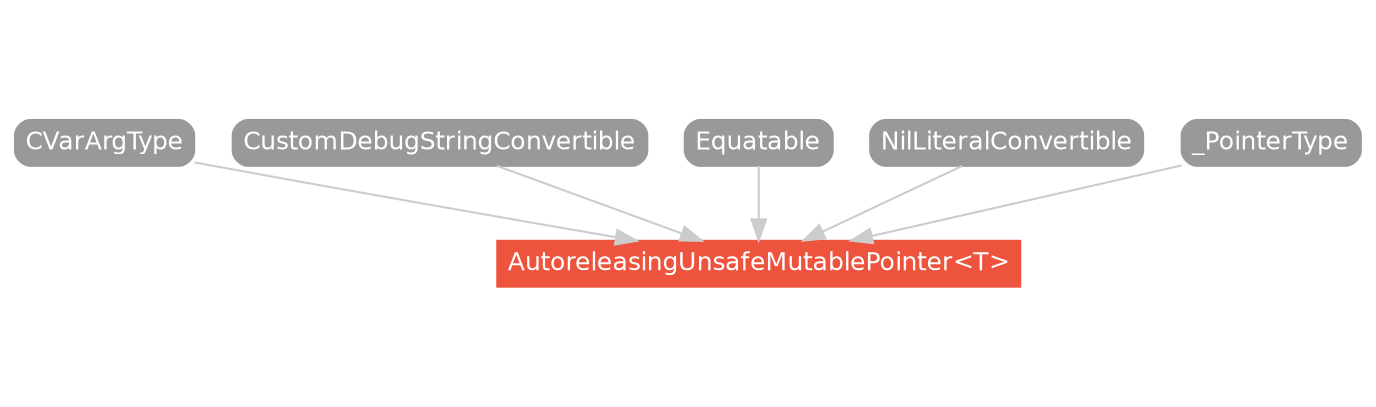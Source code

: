 strict digraph "AutoreleasingUnsafeMutablePointer<T> - Type Hierarchy - SwiftDoc.org" {
    pad="0.1,0.8"
    node [shape=box, style="filled,rounded", color="#999999", fillcolor="#999999", fontcolor=white, fontname=Helvetica, fontnames="Helvetica,sansserif", fontsize=12, margin="0.07,0.05", height="0.3"]
    edge [color="#cccccc"]
    "AutoreleasingUnsafeMutablePointer<T>" [URL="/type/AutoreleasingUnsafeMutablePointer/", style="filled", fillcolor="#ee543d", color="#ee543d"]
    "CVarArgType" [URL="/protocol/CVarArgType/"]
    "CustomDebugStringConvertible" [URL="/protocol/CustomDebugStringConvertible/"]
    "Equatable" [URL="/protocol/Equatable/"]
    "NilLiteralConvertible" [URL="/protocol/NilLiteralConvertible/"]
    "_PointerType" [URL="/protocol/_PointerType/"]    "Equatable" -> "AutoreleasingUnsafeMutablePointer<T>"
    "NilLiteralConvertible" -> "AutoreleasingUnsafeMutablePointer<T>"
    "_PointerType" -> "AutoreleasingUnsafeMutablePointer<T>"
    "CustomDebugStringConvertible" -> "AutoreleasingUnsafeMutablePointer<T>"
    "CVarArgType" -> "AutoreleasingUnsafeMutablePointer<T>"
    subgraph Types {
        rank = max; "AutoreleasingUnsafeMutablePointer<T>";
    }
}